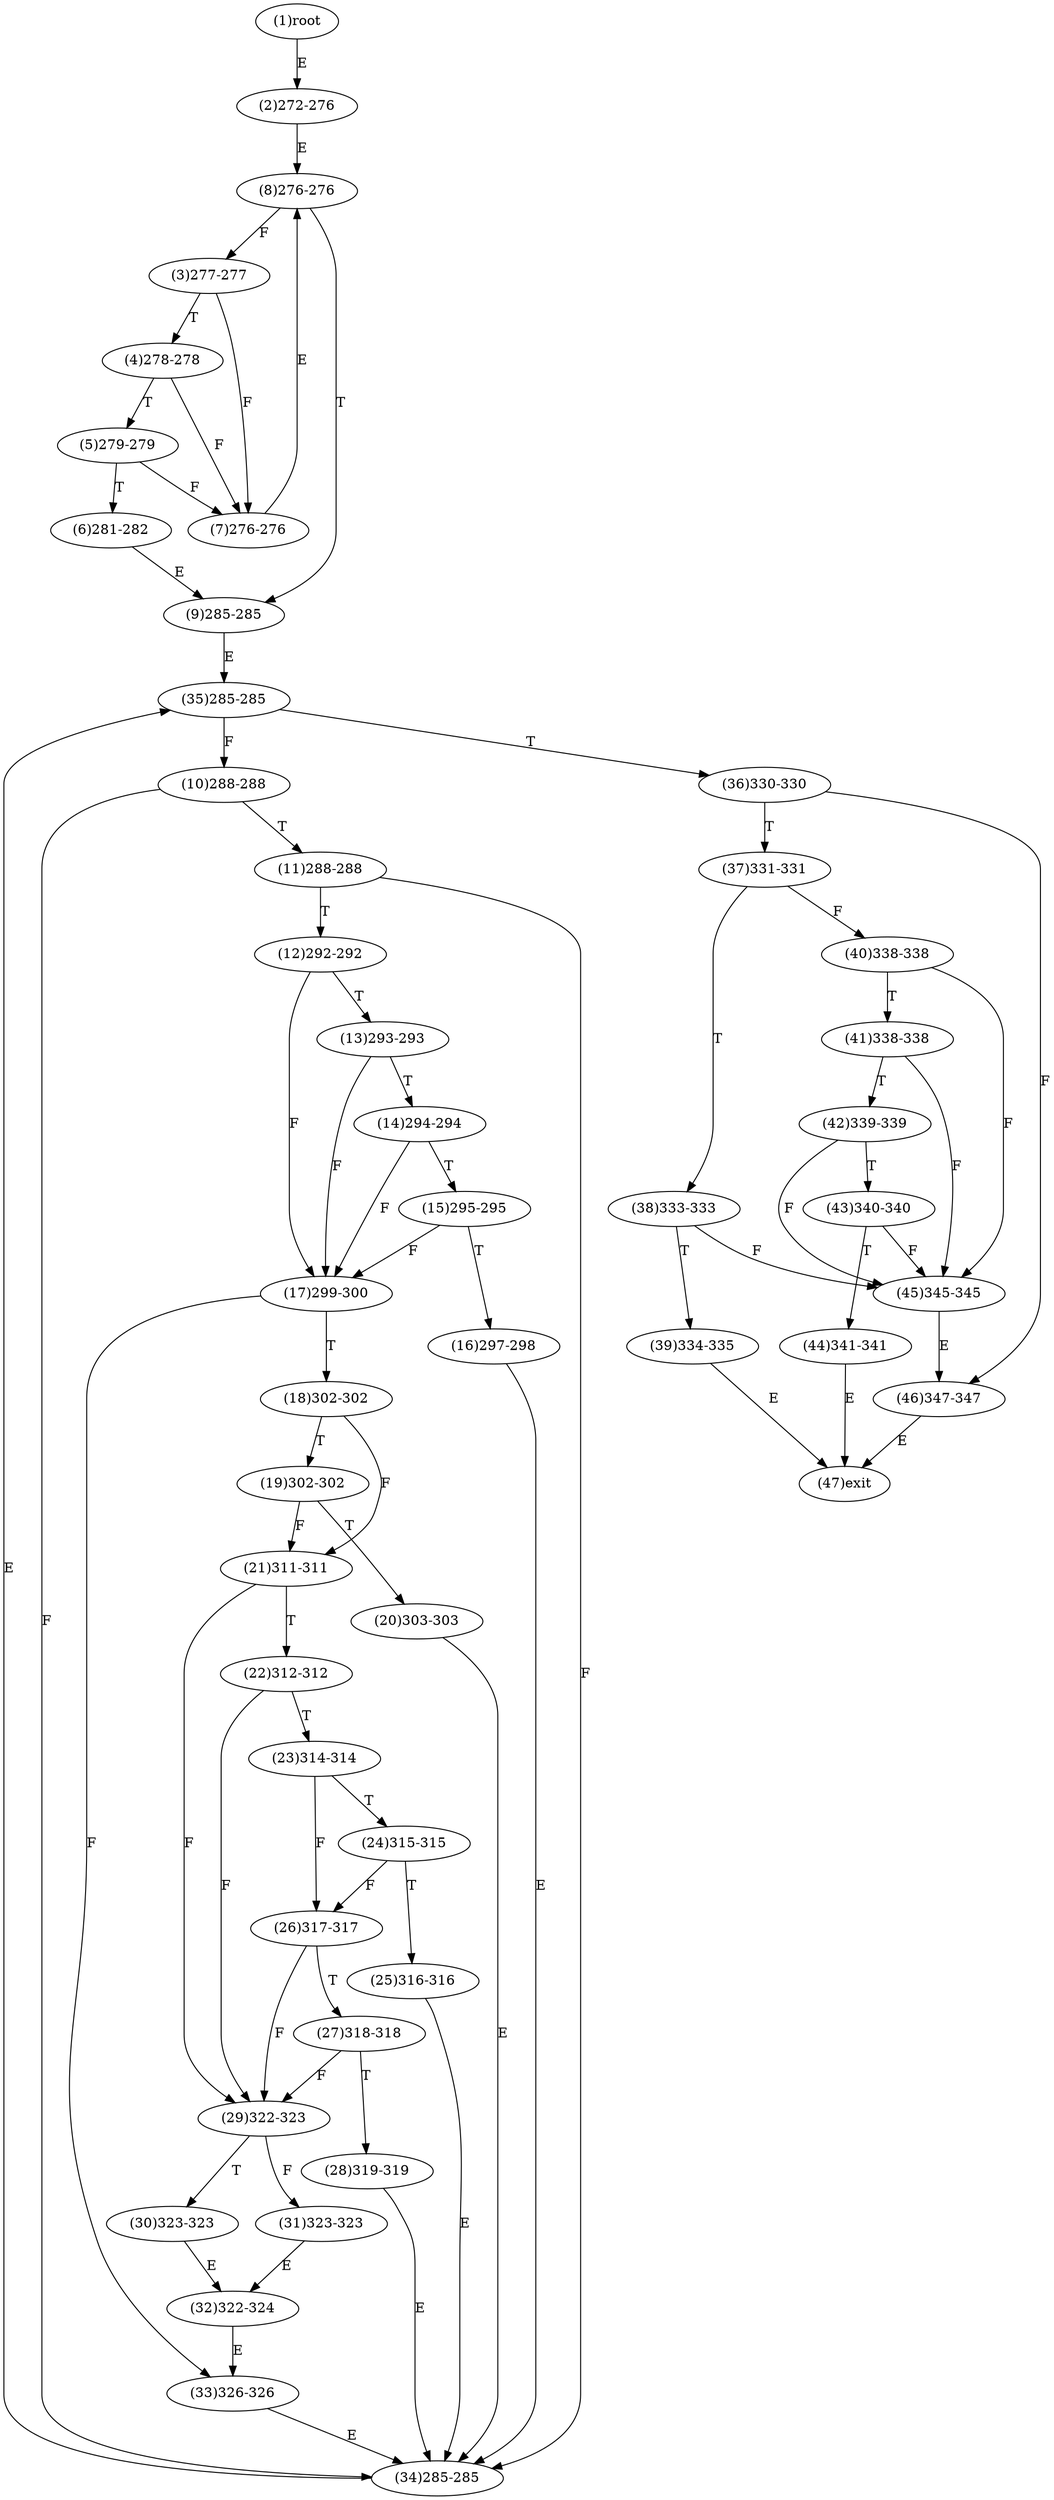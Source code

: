 digraph "" { 
1[ label="(1)root"];
2[ label="(2)272-276"];
3[ label="(3)277-277"];
4[ label="(4)278-278"];
5[ label="(5)279-279"];
6[ label="(6)281-282"];
7[ label="(7)276-276"];
8[ label="(8)276-276"];
9[ label="(9)285-285"];
10[ label="(10)288-288"];
11[ label="(11)288-288"];
12[ label="(12)292-292"];
13[ label="(13)293-293"];
14[ label="(14)294-294"];
15[ label="(15)295-295"];
17[ label="(17)299-300"];
16[ label="(16)297-298"];
19[ label="(19)302-302"];
18[ label="(18)302-302"];
21[ label="(21)311-311"];
20[ label="(20)303-303"];
23[ label="(23)314-314"];
22[ label="(22)312-312"];
25[ label="(25)316-316"];
24[ label="(24)315-315"];
27[ label="(27)318-318"];
26[ label="(26)317-317"];
29[ label="(29)322-323"];
28[ label="(28)319-319"];
31[ label="(31)323-323"];
30[ label="(30)323-323"];
34[ label="(34)285-285"];
35[ label="(35)285-285"];
32[ label="(32)322-324"];
33[ label="(33)326-326"];
38[ label="(38)333-333"];
39[ label="(39)334-335"];
36[ label="(36)330-330"];
37[ label="(37)331-331"];
42[ label="(42)339-339"];
43[ label="(43)340-340"];
40[ label="(40)338-338"];
41[ label="(41)338-338"];
46[ label="(46)347-347"];
47[ label="(47)exit"];
44[ label="(44)341-341"];
45[ label="(45)345-345"];
1->2[ label="E"];
2->8[ label="E"];
3->7[ label="F"];
3->4[ label="T"];
4->7[ label="F"];
4->5[ label="T"];
5->7[ label="F"];
5->6[ label="T"];
6->9[ label="E"];
7->8[ label="E"];
8->3[ label="F"];
8->9[ label="T"];
9->35[ label="E"];
10->34[ label="F"];
10->11[ label="T"];
11->34[ label="F"];
11->12[ label="T"];
12->17[ label="F"];
12->13[ label="T"];
13->17[ label="F"];
13->14[ label="T"];
14->17[ label="F"];
14->15[ label="T"];
15->17[ label="F"];
15->16[ label="T"];
16->34[ label="E"];
17->33[ label="F"];
17->18[ label="T"];
18->21[ label="F"];
18->19[ label="T"];
19->21[ label="F"];
19->20[ label="T"];
20->34[ label="E"];
21->29[ label="F"];
21->22[ label="T"];
22->29[ label="F"];
22->23[ label="T"];
23->26[ label="F"];
23->24[ label="T"];
24->26[ label="F"];
24->25[ label="T"];
25->34[ label="E"];
26->29[ label="F"];
26->27[ label="T"];
27->29[ label="F"];
27->28[ label="T"];
28->34[ label="E"];
29->31[ label="F"];
29->30[ label="T"];
30->32[ label="E"];
31->32[ label="E"];
32->33[ label="E"];
33->34[ label="E"];
34->35[ label="E"];
35->10[ label="F"];
35->36[ label="T"];
36->46[ label="F"];
36->37[ label="T"];
37->40[ label="F"];
37->38[ label="T"];
38->45[ label="F"];
38->39[ label="T"];
39->47[ label="E"];
40->45[ label="F"];
40->41[ label="T"];
41->45[ label="F"];
41->42[ label="T"];
42->45[ label="F"];
42->43[ label="T"];
43->45[ label="F"];
43->44[ label="T"];
44->47[ label="E"];
45->46[ label="E"];
46->47[ label="E"];
}